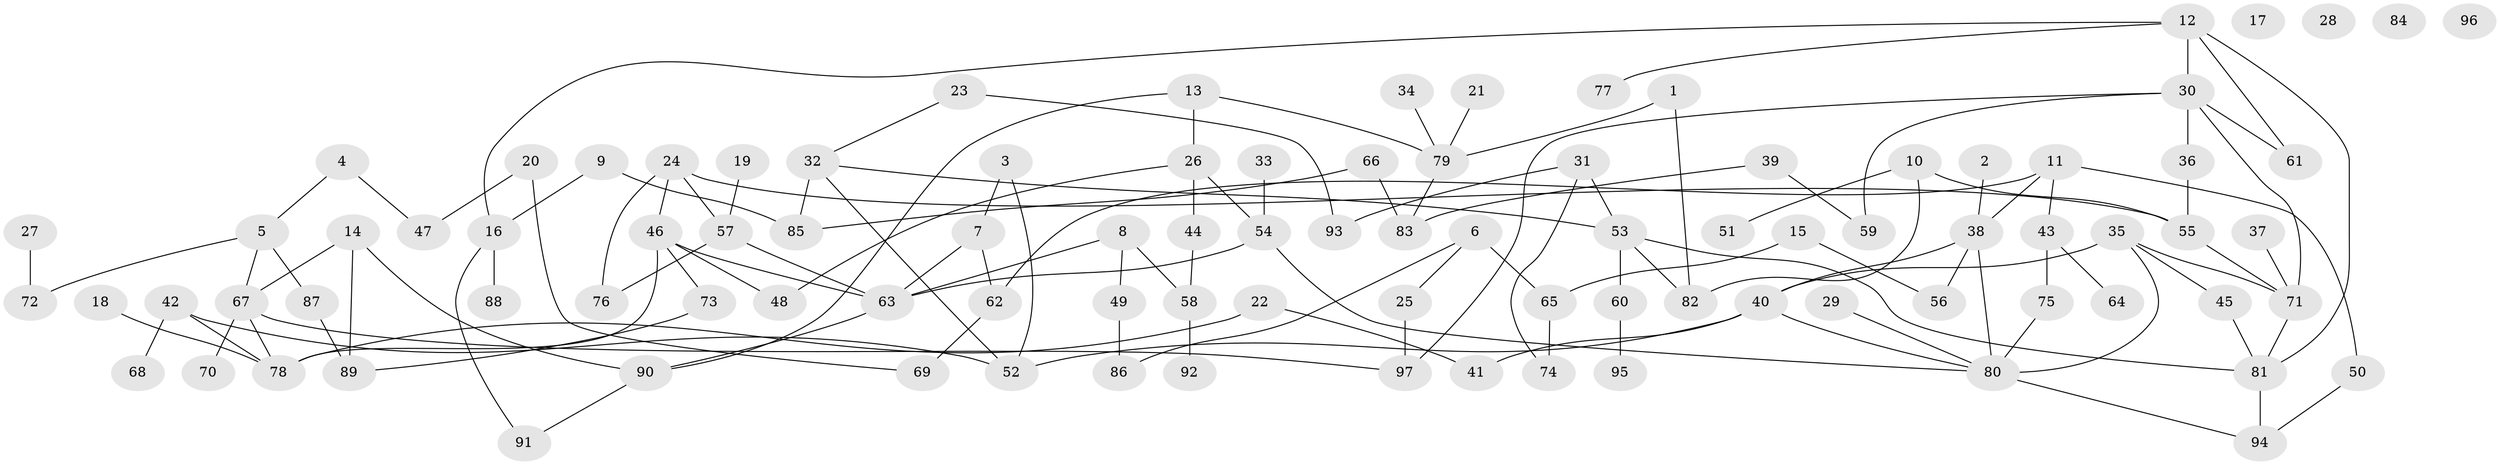 // Generated by graph-tools (version 1.1) at 2025/25/03/09/25 03:25:19]
// undirected, 97 vertices, 127 edges
graph export_dot {
graph [start="1"]
  node [color=gray90,style=filled];
  1;
  2;
  3;
  4;
  5;
  6;
  7;
  8;
  9;
  10;
  11;
  12;
  13;
  14;
  15;
  16;
  17;
  18;
  19;
  20;
  21;
  22;
  23;
  24;
  25;
  26;
  27;
  28;
  29;
  30;
  31;
  32;
  33;
  34;
  35;
  36;
  37;
  38;
  39;
  40;
  41;
  42;
  43;
  44;
  45;
  46;
  47;
  48;
  49;
  50;
  51;
  52;
  53;
  54;
  55;
  56;
  57;
  58;
  59;
  60;
  61;
  62;
  63;
  64;
  65;
  66;
  67;
  68;
  69;
  70;
  71;
  72;
  73;
  74;
  75;
  76;
  77;
  78;
  79;
  80;
  81;
  82;
  83;
  84;
  85;
  86;
  87;
  88;
  89;
  90;
  91;
  92;
  93;
  94;
  95;
  96;
  97;
  1 -- 79;
  1 -- 82;
  2 -- 38;
  3 -- 7;
  3 -- 52;
  4 -- 5;
  4 -- 47;
  5 -- 67;
  5 -- 72;
  5 -- 87;
  6 -- 25;
  6 -- 65;
  6 -- 86;
  7 -- 62;
  7 -- 63;
  8 -- 49;
  8 -- 58;
  8 -- 63;
  9 -- 16;
  9 -- 85;
  10 -- 51;
  10 -- 55;
  10 -- 82;
  11 -- 38;
  11 -- 43;
  11 -- 50;
  11 -- 62;
  12 -- 16;
  12 -- 30;
  12 -- 61;
  12 -- 77;
  12 -- 81;
  13 -- 26;
  13 -- 79;
  13 -- 90;
  14 -- 67;
  14 -- 89;
  14 -- 90;
  15 -- 56;
  15 -- 65;
  16 -- 88;
  16 -- 91;
  18 -- 78;
  19 -- 57;
  20 -- 47;
  20 -- 69;
  21 -- 79;
  22 -- 41;
  22 -- 78;
  23 -- 32;
  23 -- 93;
  24 -- 46;
  24 -- 55;
  24 -- 57;
  24 -- 76;
  25 -- 97;
  26 -- 44;
  26 -- 48;
  26 -- 54;
  27 -- 72;
  29 -- 80;
  30 -- 36;
  30 -- 59;
  30 -- 61;
  30 -- 71;
  30 -- 97;
  31 -- 53;
  31 -- 74;
  31 -- 93;
  32 -- 52;
  32 -- 53;
  32 -- 85;
  33 -- 54;
  34 -- 79;
  35 -- 40;
  35 -- 45;
  35 -- 71;
  35 -- 80;
  36 -- 55;
  37 -- 71;
  38 -- 40;
  38 -- 56;
  38 -- 80;
  39 -- 59;
  39 -- 83;
  40 -- 41;
  40 -- 52;
  40 -- 80;
  42 -- 52;
  42 -- 68;
  42 -- 78;
  43 -- 64;
  43 -- 75;
  44 -- 58;
  45 -- 81;
  46 -- 48;
  46 -- 63;
  46 -- 73;
  46 -- 78;
  49 -- 86;
  50 -- 94;
  53 -- 60;
  53 -- 81;
  53 -- 82;
  54 -- 63;
  54 -- 80;
  55 -- 71;
  57 -- 63;
  57 -- 76;
  58 -- 92;
  60 -- 95;
  62 -- 69;
  63 -- 90;
  65 -- 74;
  66 -- 83;
  66 -- 85;
  67 -- 70;
  67 -- 78;
  67 -- 97;
  71 -- 81;
  73 -- 89;
  75 -- 80;
  79 -- 83;
  80 -- 94;
  81 -- 94;
  87 -- 89;
  90 -- 91;
}
